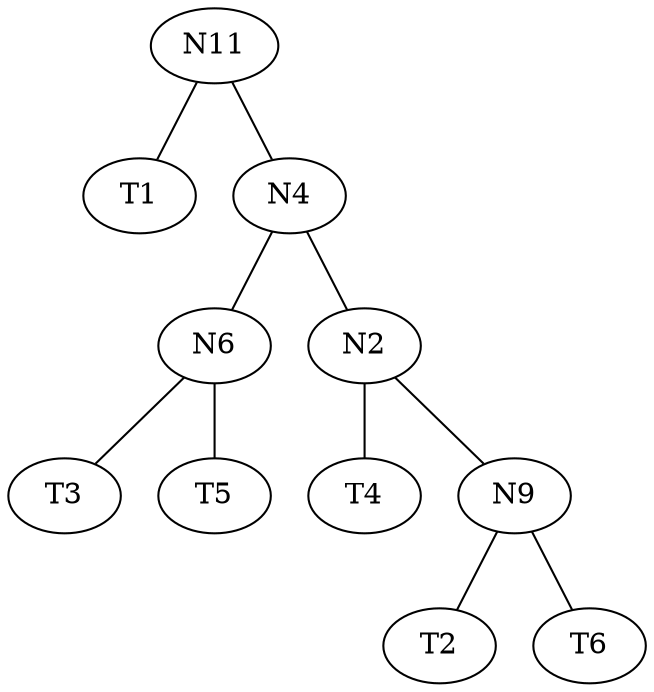 digraph DG {
  edge [arrowhead = none]
  N11 -> T1
  N11 -> N4
  N4 -> N6
  N4 -> N2
  N2 -> T4
  N2 -> N9
  N9 -> T2
  N9 -> T6
  N6 -> T3
  N6 -> T5
}

